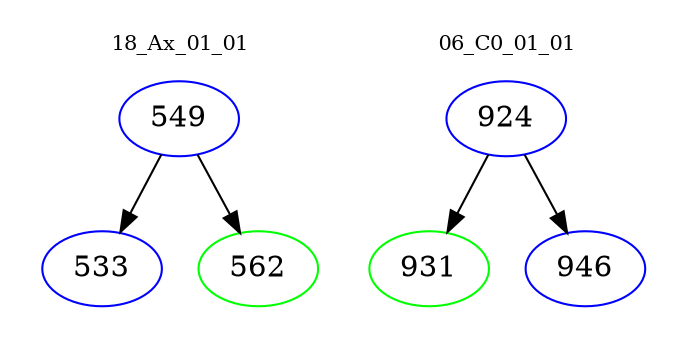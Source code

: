 digraph{
subgraph cluster_0 {
color = white
label = "18_Ax_01_01";
fontsize=10;
T0_549 [label="549", color="blue"]
T0_549 -> T0_533 [color="black"]
T0_533 [label="533", color="blue"]
T0_549 -> T0_562 [color="black"]
T0_562 [label="562", color="green"]
}
subgraph cluster_1 {
color = white
label = "06_C0_01_01";
fontsize=10;
T1_924 [label="924", color="blue"]
T1_924 -> T1_931 [color="black"]
T1_931 [label="931", color="green"]
T1_924 -> T1_946 [color="black"]
T1_946 [label="946", color="blue"]
}
}
